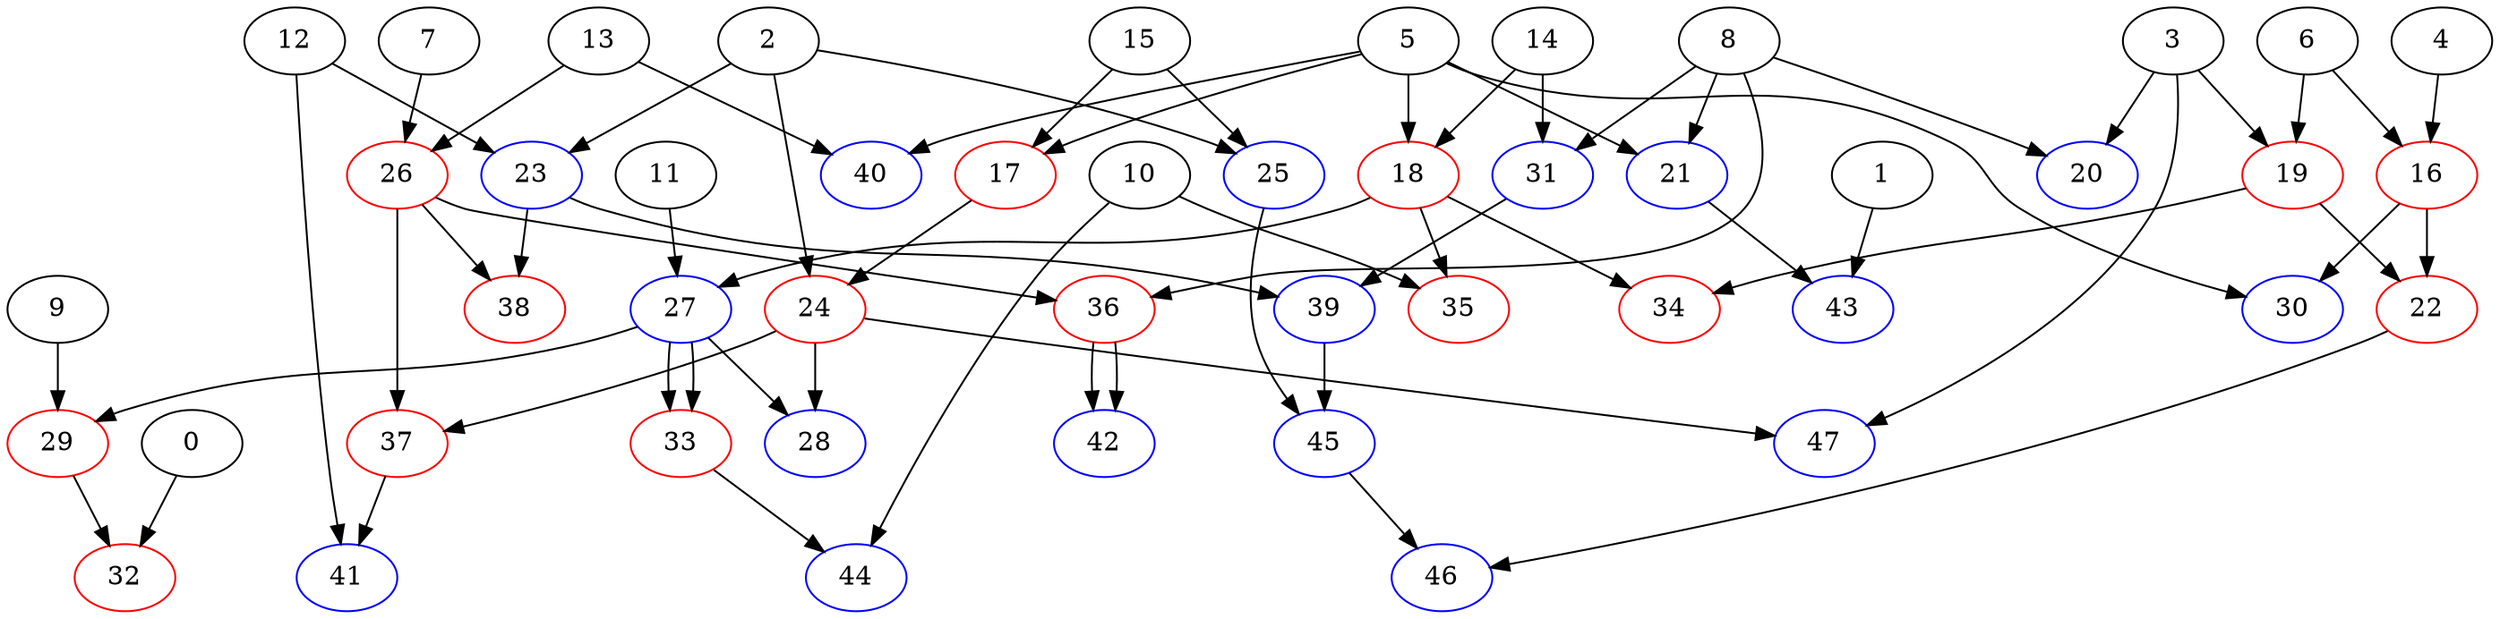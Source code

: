 digraph {
	0 [color=black]
	1 [color=black]
	2 [color=black]
	3 [color=black]
	4 [color=black]
	5 [color=black]
	6 [color=black]
	7 [color=black]
	8 [color=black]
	9 [color=black]
	10 [color=black]
	11 [color=black]
	12 [color=black]
	13 [color=black]
	14 [color=black]
	15 [color=black]
	16 [color=red]
	4 -> 16
	6 -> 16
	17 [color=red]
	5 -> 17
	15 -> 17
	18 [color=red]
	5 -> 18
	14 -> 18
	19 [color=red]
	3 -> 19
	6 -> 19
	20 [color=blue]
	8 -> 20
	3 -> 20
	21 [color=blue]
	8 -> 21
	5 -> 21
	22 [color=red]
	19 -> 22
	16 -> 22
	23 [color=blue]
	12 -> 23
	2 -> 23
	24 [color=red]
	2 -> 24
	17 -> 24
	25 [color=blue]
	2 -> 25
	15 -> 25
	26 [color=red]
	13 -> 26
	7 -> 26
	27 [color=blue]
	11 -> 27
	18 -> 27
	28 [color=blue]
	27 -> 28
	24 -> 28
	29 [color=red]
	9 -> 29
	27 -> 29
	30 [color=blue]
	5 -> 30
	16 -> 30
	31 [color=blue]
	14 -> 31
	8 -> 31
	32 [color=red]
	0 -> 32
	29 -> 32
	33 [color=red]
	27 -> 33
	27 -> 33
	34 [color=red]
	19 -> 34
	18 -> 34
	35 [color=red]
	10 -> 35
	18 -> 35
	36 [color=red]
	26 -> 36
	8 -> 36
	37 [color=red]
	26 -> 37
	24 -> 37
	38 [color=red]
	23 -> 38
	26 -> 38
	39 [color=blue]
	23 -> 39
	31 -> 39
	40 [color=blue]
	5 -> 40
	13 -> 40
	41 [color=blue]
	37 -> 41
	12 -> 41
	42 [color=blue]
	36 -> 42
	36 -> 42
	43 [color=blue]
	1 -> 43
	21 -> 43
	44 [color=blue]
	10 -> 44
	33 -> 44
	45 [color=blue]
	39 -> 45
	25 -> 45
	46 [color=blue]
	22 -> 46
	45 -> 46
	47 [color=blue]
	24 -> 47
	3 -> 47
}
